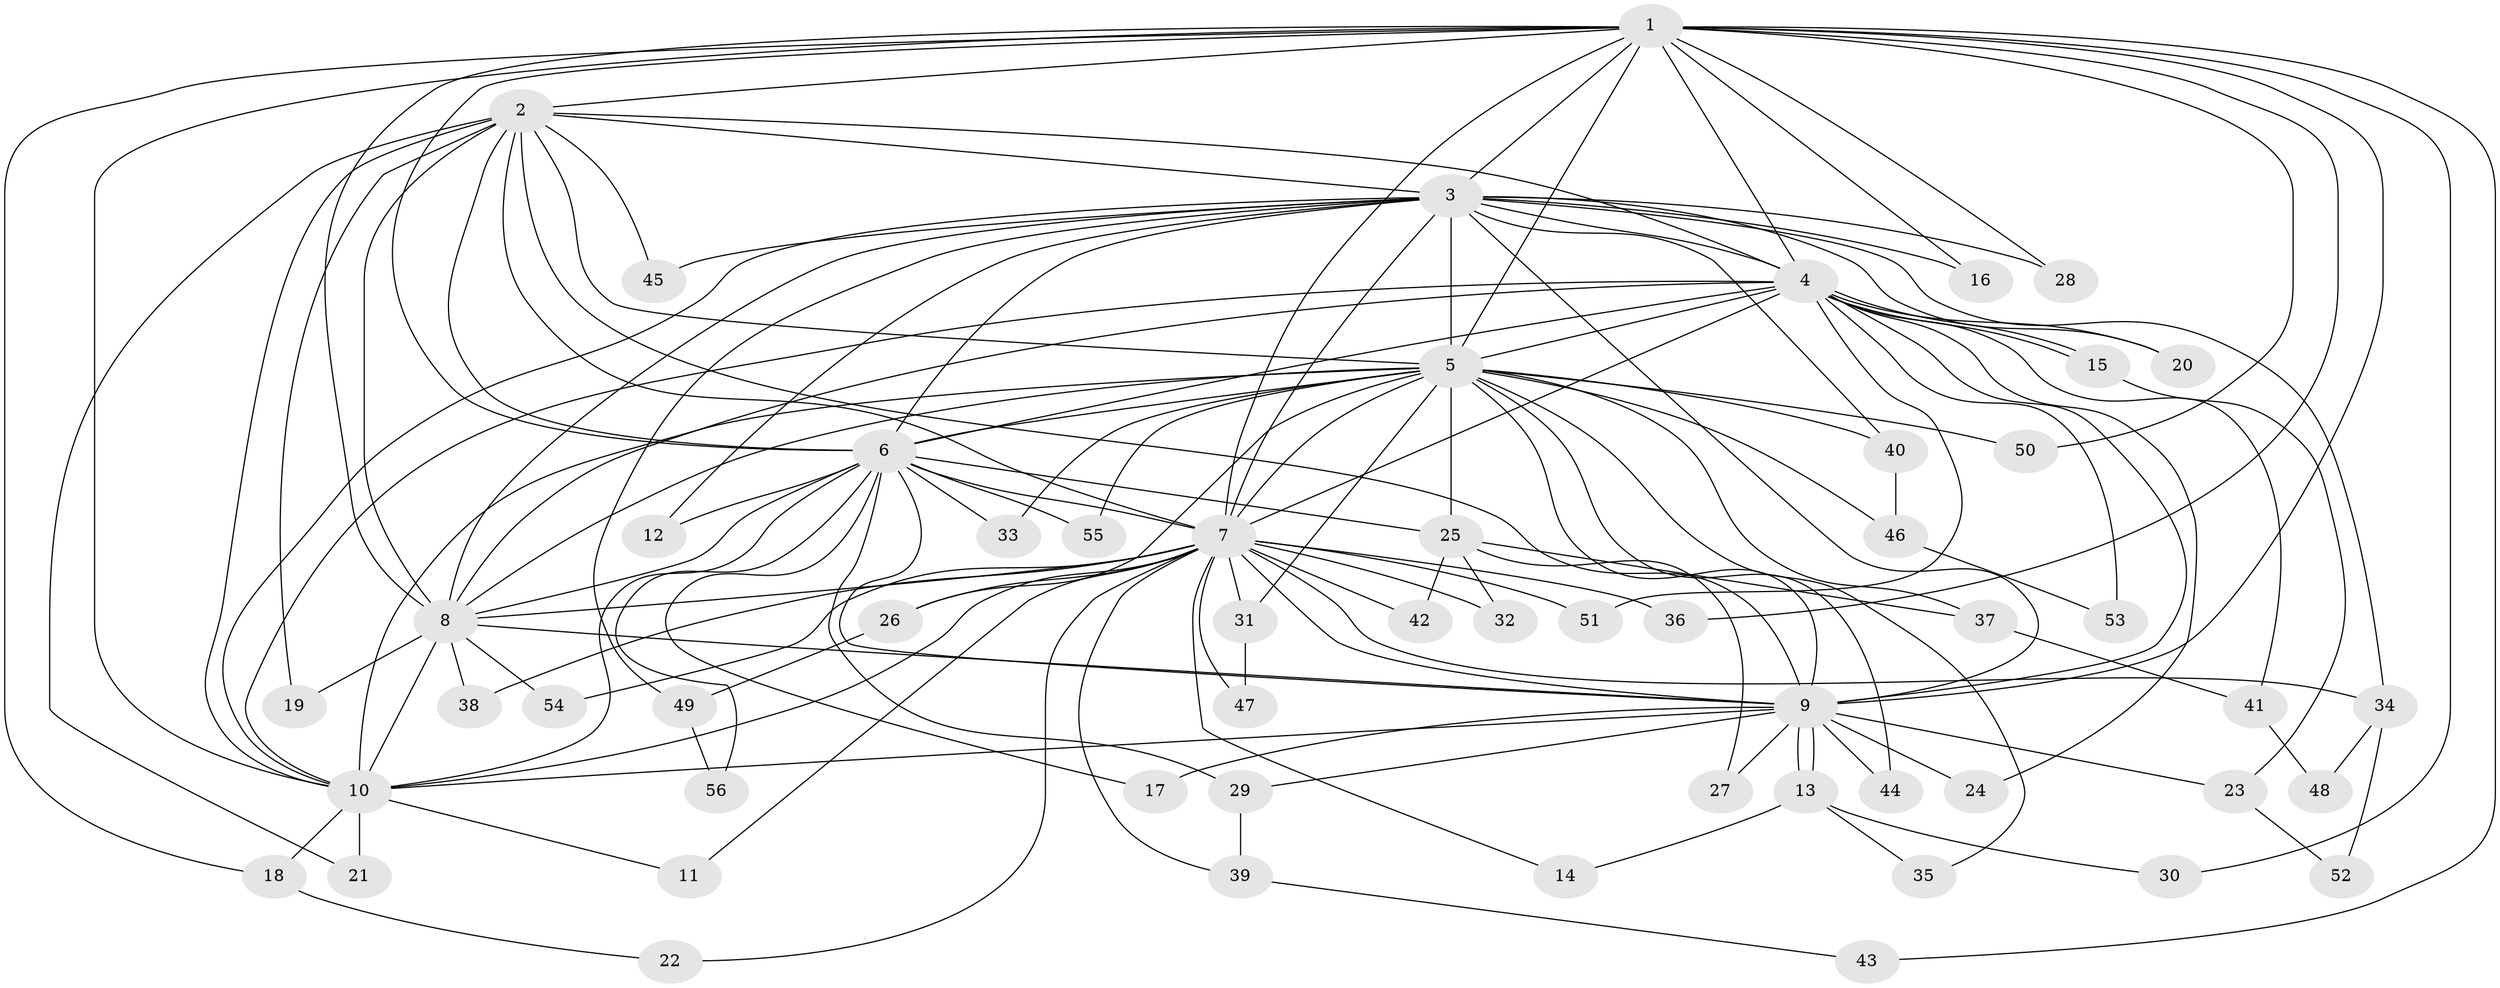 // Generated by graph-tools (version 1.1) at 2025/34/03/09/25 02:34:43]
// undirected, 56 vertices, 137 edges
graph export_dot {
graph [start="1"]
  node [color=gray90,style=filled];
  1;
  2;
  3;
  4;
  5;
  6;
  7;
  8;
  9;
  10;
  11;
  12;
  13;
  14;
  15;
  16;
  17;
  18;
  19;
  20;
  21;
  22;
  23;
  24;
  25;
  26;
  27;
  28;
  29;
  30;
  31;
  32;
  33;
  34;
  35;
  36;
  37;
  38;
  39;
  40;
  41;
  42;
  43;
  44;
  45;
  46;
  47;
  48;
  49;
  50;
  51;
  52;
  53;
  54;
  55;
  56;
  1 -- 2;
  1 -- 3;
  1 -- 4;
  1 -- 5;
  1 -- 6;
  1 -- 7;
  1 -- 8;
  1 -- 9;
  1 -- 10;
  1 -- 16;
  1 -- 18;
  1 -- 28;
  1 -- 30;
  1 -- 36;
  1 -- 43;
  1 -- 50;
  2 -- 3;
  2 -- 4;
  2 -- 5;
  2 -- 6;
  2 -- 7;
  2 -- 8;
  2 -- 9;
  2 -- 10;
  2 -- 19;
  2 -- 21;
  2 -- 45;
  3 -- 4;
  3 -- 5;
  3 -- 6;
  3 -- 7;
  3 -- 8;
  3 -- 9;
  3 -- 10;
  3 -- 12;
  3 -- 16;
  3 -- 20;
  3 -- 28;
  3 -- 34;
  3 -- 40;
  3 -- 45;
  3 -- 49;
  4 -- 5;
  4 -- 6;
  4 -- 7;
  4 -- 8;
  4 -- 9;
  4 -- 10;
  4 -- 15;
  4 -- 15;
  4 -- 20;
  4 -- 24;
  4 -- 41;
  4 -- 51;
  4 -- 53;
  5 -- 6;
  5 -- 7;
  5 -- 8;
  5 -- 9;
  5 -- 10;
  5 -- 25;
  5 -- 26;
  5 -- 31;
  5 -- 33;
  5 -- 35;
  5 -- 37;
  5 -- 40;
  5 -- 44;
  5 -- 46;
  5 -- 50;
  5 -- 55;
  6 -- 7;
  6 -- 8;
  6 -- 9;
  6 -- 10;
  6 -- 12;
  6 -- 17;
  6 -- 25;
  6 -- 29;
  6 -- 33;
  6 -- 55;
  6 -- 56;
  7 -- 8;
  7 -- 9;
  7 -- 10;
  7 -- 11;
  7 -- 14;
  7 -- 22;
  7 -- 26;
  7 -- 31;
  7 -- 32;
  7 -- 34;
  7 -- 36;
  7 -- 38;
  7 -- 39;
  7 -- 42;
  7 -- 47;
  7 -- 51;
  7 -- 54;
  8 -- 9;
  8 -- 10;
  8 -- 19;
  8 -- 38;
  8 -- 54;
  9 -- 10;
  9 -- 13;
  9 -- 13;
  9 -- 17;
  9 -- 23;
  9 -- 24;
  9 -- 27;
  9 -- 29;
  9 -- 44;
  10 -- 11;
  10 -- 18;
  10 -- 21;
  13 -- 14;
  13 -- 30;
  13 -- 35;
  15 -- 23;
  18 -- 22;
  23 -- 52;
  25 -- 27;
  25 -- 32;
  25 -- 37;
  25 -- 42;
  26 -- 49;
  29 -- 39;
  31 -- 47;
  34 -- 48;
  34 -- 52;
  37 -- 41;
  39 -- 43;
  40 -- 46;
  41 -- 48;
  46 -- 53;
  49 -- 56;
}
